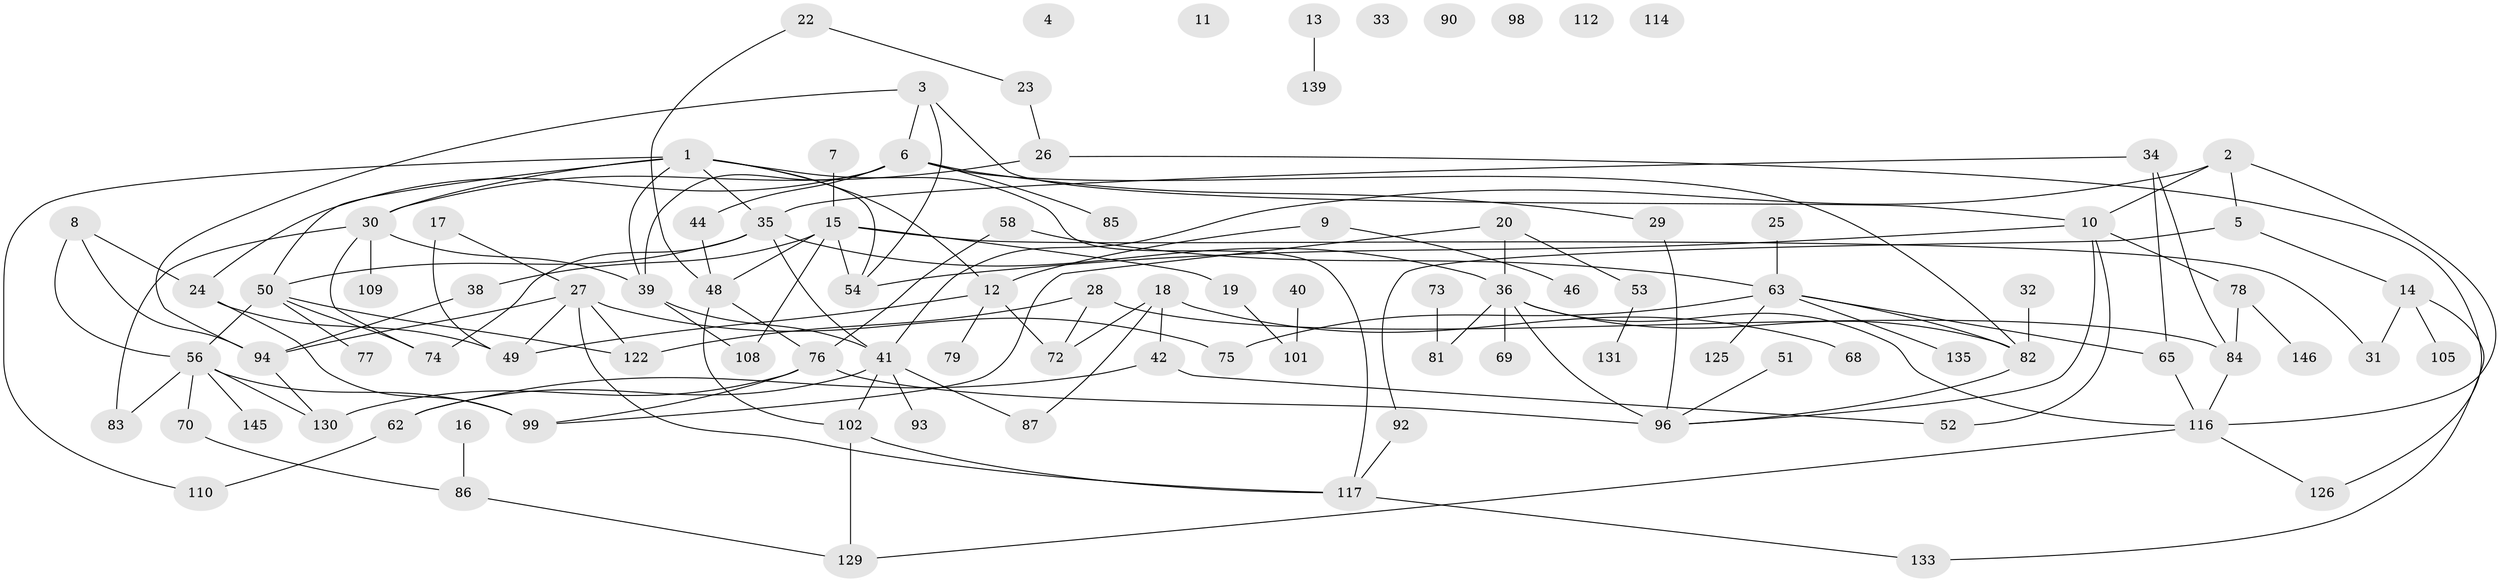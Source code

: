 // original degree distribution, {6: 0.013605442176870748, 4: 0.14285714285714285, 1: 0.22448979591836735, 0: 0.047619047619047616, 7: 0.013605442176870748, 3: 0.23129251700680273, 2: 0.23809523809523808, 5: 0.08843537414965986}
// Generated by graph-tools (version 1.1) at 2025/41/03/06/25 10:41:22]
// undirected, 100 vertices, 142 edges
graph export_dot {
graph [start="1"]
  node [color=gray90,style=filled];
  1 [super="+91"];
  2 [super="+89"];
  3 [super="+61"];
  4;
  5 [super="+106"];
  6;
  7 [super="+21"];
  8;
  9 [super="+60"];
  10 [super="+43"];
  11;
  12 [super="+120"];
  13 [super="+66"];
  14 [super="+64"];
  15 [super="+137"];
  16 [super="+121"];
  17;
  18 [super="+47"];
  19 [super="+111"];
  20;
  22;
  23;
  24 [super="+37"];
  25;
  26 [super="+128"];
  27 [super="+80"];
  28 [super="+67"];
  29;
  30 [super="+45"];
  31;
  32;
  33;
  34 [super="+119"];
  35 [super="+59"];
  36 [super="+147"];
  38;
  39 [super="+97"];
  40;
  41 [super="+104"];
  42;
  44 [super="+142"];
  46;
  48 [super="+115"];
  49;
  50 [super="+55"];
  51;
  52 [super="+143"];
  53 [super="+141"];
  54 [super="+57"];
  56 [super="+144"];
  58;
  62 [super="+95"];
  63 [super="+71"];
  65 [super="+103"];
  68 [super="+123"];
  69;
  70;
  72;
  73;
  74;
  75;
  76 [super="+100"];
  77;
  78 [super="+138"];
  79;
  81;
  82 [super="+107"];
  83;
  84 [super="+88"];
  85;
  86 [super="+127"];
  87;
  90;
  92;
  93;
  94 [super="+134"];
  96 [super="+118"];
  98;
  99;
  101;
  102 [super="+113"];
  105;
  108;
  109;
  110;
  112;
  114;
  116 [super="+124"];
  117 [super="+132"];
  122;
  125;
  126;
  129 [super="+136"];
  130;
  131;
  133 [super="+140"];
  135;
  139;
  145;
  146;
  1 -- 12;
  1 -- 30;
  1 -- 110;
  1 -- 117;
  1 -- 50;
  1 -- 39;
  1 -- 35;
  1 -- 54;
  2 -- 10;
  2 -- 116;
  2 -- 41;
  2 -- 5;
  3 -- 54;
  3 -- 6;
  3 -- 10;
  3 -- 94;
  5 -- 92;
  5 -- 14;
  6 -- 29;
  6 -- 39;
  6 -- 44;
  6 -- 82;
  6 -- 85;
  6 -- 24;
  7 -- 15;
  8 -- 56;
  8 -- 24;
  8 -- 94;
  9 -- 46;
  9 -- 12;
  10 -- 96;
  10 -- 78;
  10 -- 52;
  10 -- 54;
  12 -- 72;
  12 -- 49;
  12 -- 79;
  13 -- 139;
  14 -- 31;
  14 -- 105;
  14 -- 133;
  15 -- 38;
  15 -- 48;
  15 -- 19;
  15 -- 108;
  15 -- 31;
  15 -- 54;
  16 -- 86;
  17 -- 27;
  17 -- 49;
  18 -- 42;
  18 -- 87;
  18 -- 72;
  18 -- 68;
  19 -- 101;
  20 -- 36;
  20 -- 99;
  20 -- 53;
  22 -- 23;
  22 -- 48;
  23 -- 26;
  24 -- 49;
  24 -- 99;
  25 -- 63;
  26 -- 30;
  26 -- 126;
  27 -- 122;
  27 -- 49;
  27 -- 75;
  27 -- 117;
  27 -- 94;
  28 -- 72;
  28 -- 122;
  28 -- 84;
  29 -- 96;
  30 -- 74;
  30 -- 83;
  30 -- 109;
  30 -- 39;
  32 -- 82;
  34 -- 84;
  34 -- 35;
  34 -- 65;
  35 -- 41;
  35 -- 50;
  35 -- 36;
  35 -- 74;
  36 -- 81;
  36 -- 116;
  36 -- 69;
  36 -- 96;
  36 -- 82;
  38 -- 94;
  39 -- 108;
  39 -- 41;
  40 -- 101;
  41 -- 87;
  41 -- 93;
  41 -- 62;
  41 -- 102;
  42 -- 62;
  42 -- 52;
  44 -- 48;
  48 -- 76;
  48 -- 102;
  50 -- 56;
  50 -- 74;
  50 -- 77;
  50 -- 122;
  51 -- 96;
  53 -- 131;
  56 -- 83;
  56 -- 99;
  56 -- 145;
  56 -- 70;
  56 -- 130;
  58 -- 76;
  58 -- 63;
  62 -- 110;
  63 -- 135;
  63 -- 82;
  63 -- 75;
  63 -- 125;
  63 -- 65;
  65 -- 116;
  70 -- 86;
  73 -- 81;
  76 -- 130;
  76 -- 99;
  76 -- 96 [weight=2];
  78 -- 146;
  78 -- 84;
  82 -- 96;
  84 -- 116;
  86 -- 129;
  92 -- 117;
  94 -- 130;
  102 -- 129;
  102 -- 117;
  116 -- 126;
  116 -- 129;
  117 -- 133;
}
